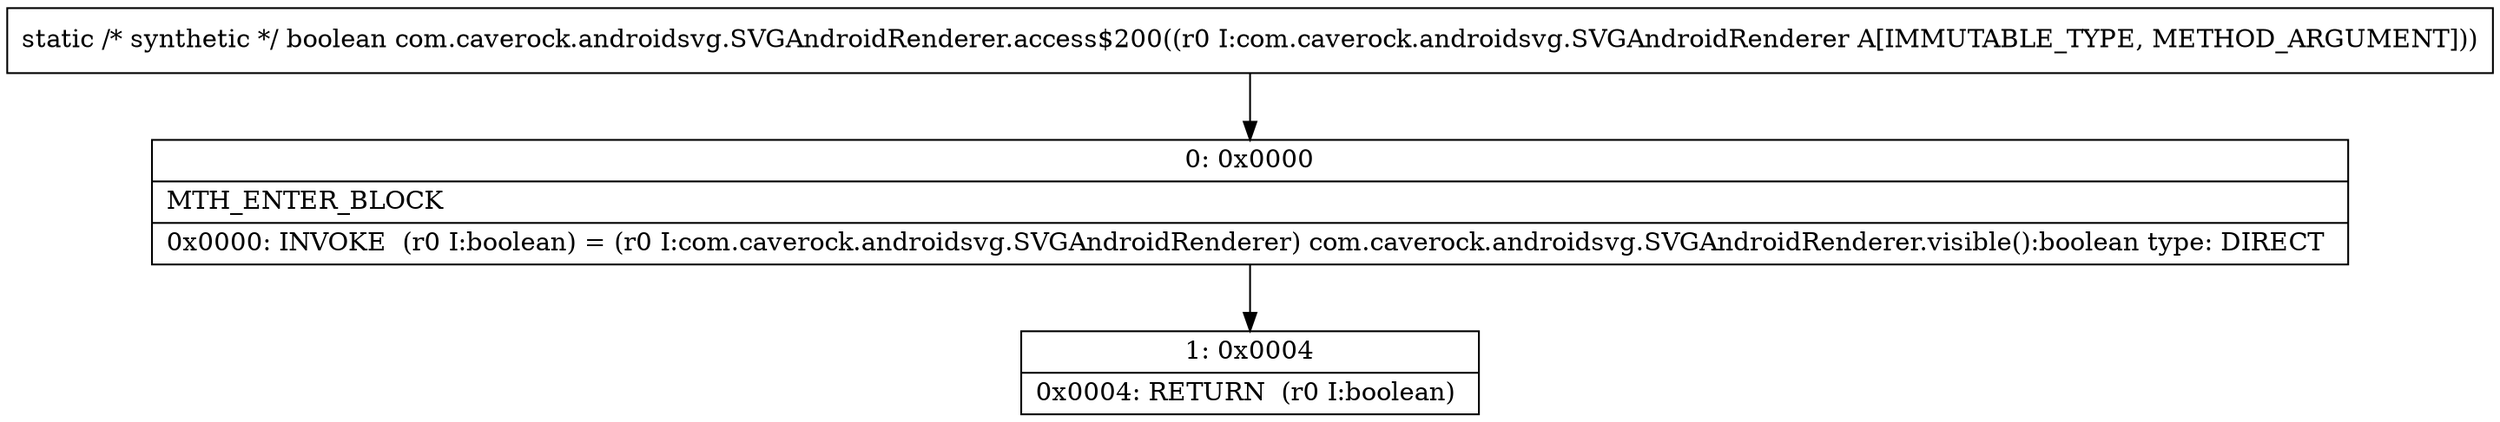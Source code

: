 digraph "CFG forcom.caverock.androidsvg.SVGAndroidRenderer.access$200(Lcom\/caverock\/androidsvg\/SVGAndroidRenderer;)Z" {
Node_0 [shape=record,label="{0\:\ 0x0000|MTH_ENTER_BLOCK\l|0x0000: INVOKE  (r0 I:boolean) = (r0 I:com.caverock.androidsvg.SVGAndroidRenderer) com.caverock.androidsvg.SVGAndroidRenderer.visible():boolean type: DIRECT \l}"];
Node_1 [shape=record,label="{1\:\ 0x0004|0x0004: RETURN  (r0 I:boolean) \l}"];
MethodNode[shape=record,label="{static \/* synthetic *\/ boolean com.caverock.androidsvg.SVGAndroidRenderer.access$200((r0 I:com.caverock.androidsvg.SVGAndroidRenderer A[IMMUTABLE_TYPE, METHOD_ARGUMENT])) }"];
MethodNode -> Node_0;
Node_0 -> Node_1;
}


